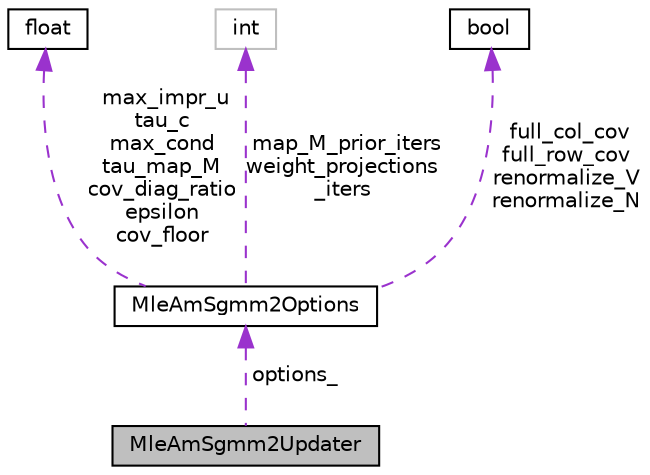 digraph "MleAmSgmm2Updater"
{
  edge [fontname="Helvetica",fontsize="10",labelfontname="Helvetica",labelfontsize="10"];
  node [fontname="Helvetica",fontsize="10",shape=record];
  Node1 [label="MleAmSgmm2Updater",height=0.2,width=0.4,color="black", fillcolor="grey75", style="filled", fontcolor="black"];
  Node2 -> Node1 [dir="back",color="darkorchid3",fontsize="10",style="dashed",label=" options_" ,fontname="Helvetica"];
  Node2 [label="MleAmSgmm2Options",height=0.2,width=0.4,color="black", fillcolor="white", style="filled",URL="$structkaldi_1_1MleAmSgmm2Options.html",tooltip="Configuration variables needed in the SGMM estimation process. "];
  Node3 -> Node2 [dir="back",color="darkorchid3",fontsize="10",style="dashed",label=" max_impr_u\ntau_c\nmax_cond\ntau_map_M\ncov_diag_ratio\nepsilon\ncov_floor" ,fontname="Helvetica"];
  Node3 [label="float",height=0.2,width=0.4,color="black", fillcolor="white", style="filled",URL="$classfloat.html"];
  Node4 -> Node2 [dir="back",color="darkorchid3",fontsize="10",style="dashed",label=" map_M_prior_iters\nweight_projections\l_iters" ,fontname="Helvetica"];
  Node4 [label="int",height=0.2,width=0.4,color="grey75", fillcolor="white", style="filled"];
  Node5 -> Node2 [dir="back",color="darkorchid3",fontsize="10",style="dashed",label=" full_col_cov\nfull_row_cov\nrenormalize_V\nrenormalize_N" ,fontname="Helvetica"];
  Node5 [label="bool",height=0.2,width=0.4,color="black", fillcolor="white", style="filled",URL="$classbool.html"];
}
